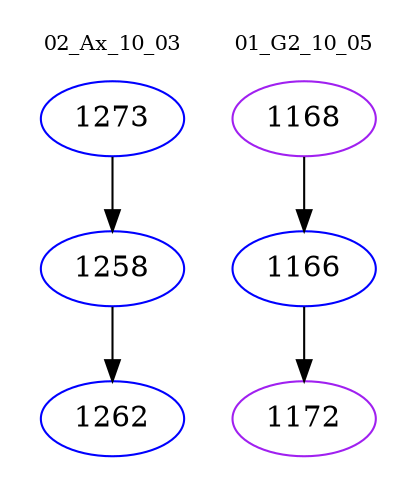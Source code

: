digraph{
subgraph cluster_0 {
color = white
label = "02_Ax_10_03";
fontsize=10;
T0_1273 [label="1273", color="blue"]
T0_1273 -> T0_1258 [color="black"]
T0_1258 [label="1258", color="blue"]
T0_1258 -> T0_1262 [color="black"]
T0_1262 [label="1262", color="blue"]
}
subgraph cluster_1 {
color = white
label = "01_G2_10_05";
fontsize=10;
T1_1168 [label="1168", color="purple"]
T1_1168 -> T1_1166 [color="black"]
T1_1166 [label="1166", color="blue"]
T1_1166 -> T1_1172 [color="black"]
T1_1172 [label="1172", color="purple"]
}
}
